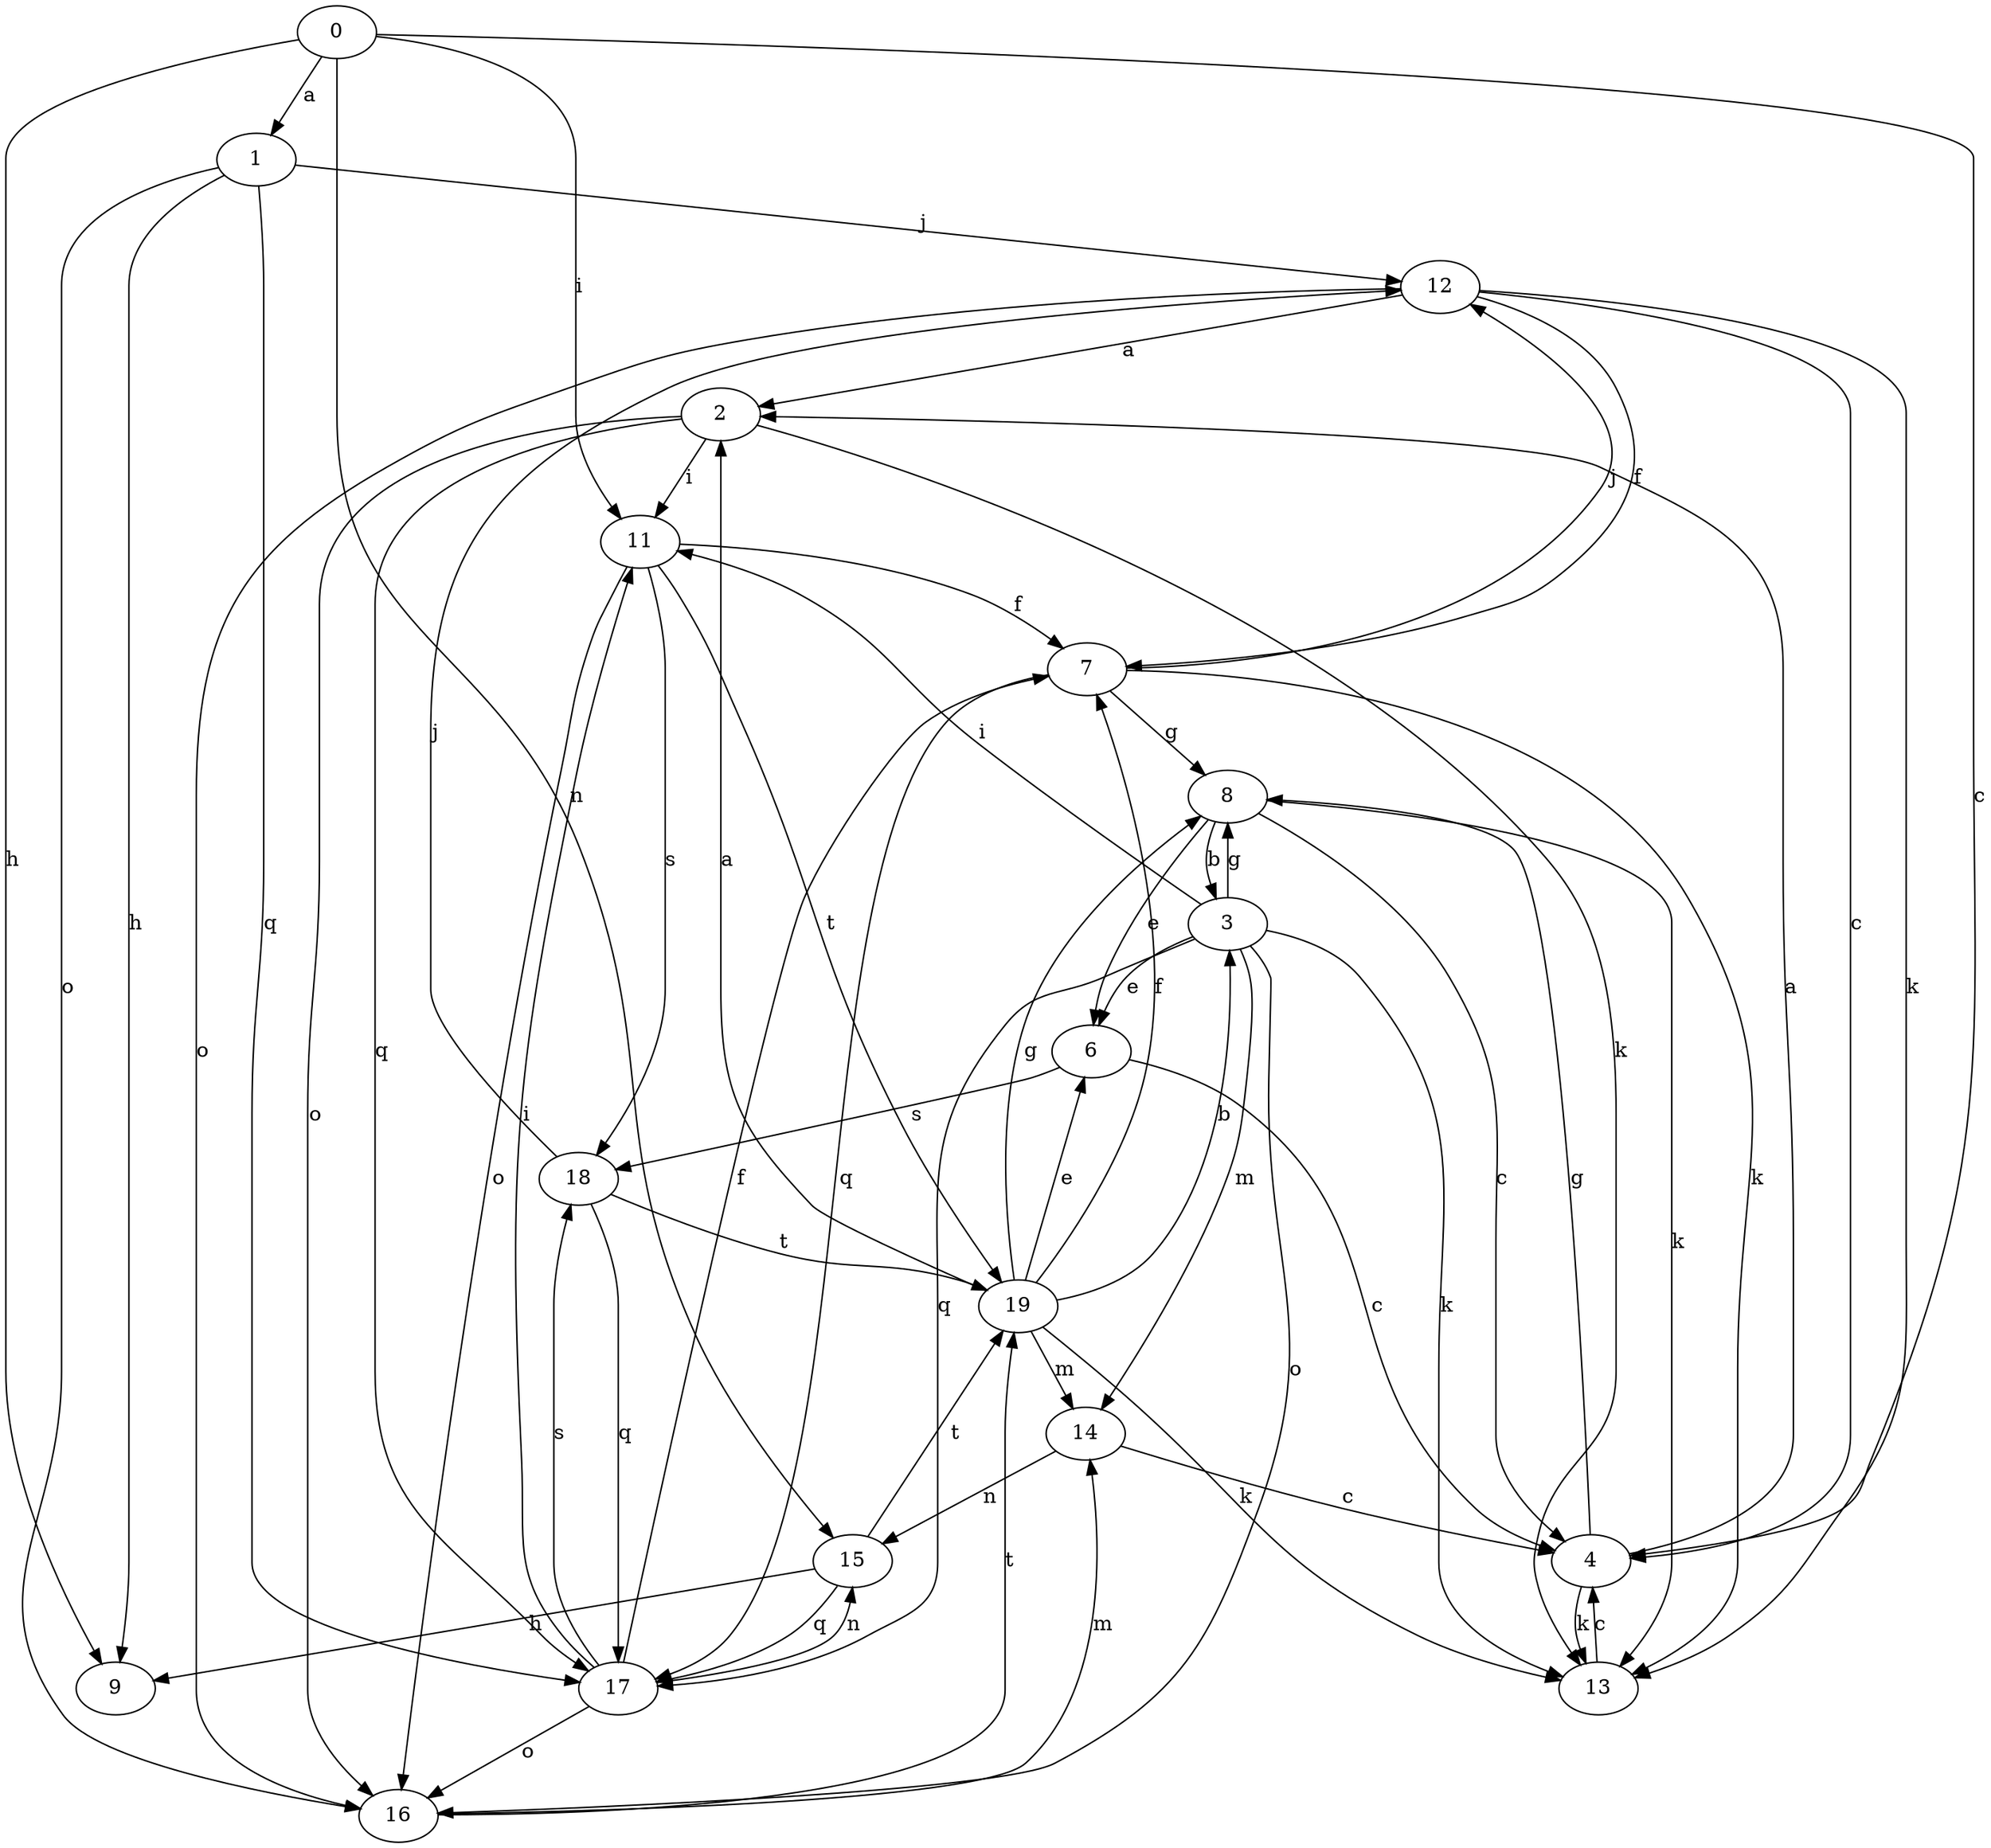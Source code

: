 strict digraph  {
1;
2;
0;
3;
4;
6;
7;
8;
9;
11;
12;
13;
14;
15;
16;
17;
18;
19;
1 -> 9  [label=h];
1 -> 12  [label=j];
1 -> 16  [label=o];
1 -> 17  [label=q];
2 -> 11  [label=i];
2 -> 13  [label=k];
2 -> 16  [label=o];
2 -> 17  [label=q];
0 -> 1  [label=a];
0 -> 4  [label=c];
0 -> 9  [label=h];
0 -> 11  [label=i];
0 -> 15  [label=n];
3 -> 6  [label=e];
3 -> 8  [label=g];
3 -> 11  [label=i];
3 -> 13  [label=k];
3 -> 14  [label=m];
3 -> 16  [label=o];
3 -> 17  [label=q];
4 -> 2  [label=a];
4 -> 8  [label=g];
4 -> 13  [label=k];
6 -> 4  [label=c];
6 -> 18  [label=s];
7 -> 8  [label=g];
7 -> 12  [label=j];
7 -> 13  [label=k];
7 -> 17  [label=q];
8 -> 3  [label=b];
8 -> 4  [label=c];
8 -> 6  [label=e];
8 -> 13  [label=k];
11 -> 7  [label=f];
11 -> 16  [label=o];
11 -> 18  [label=s];
11 -> 19  [label=t];
12 -> 2  [label=a];
12 -> 4  [label=c];
12 -> 7  [label=f];
12 -> 13  [label=k];
12 -> 16  [label=o];
13 -> 4  [label=c];
14 -> 4  [label=c];
14 -> 15  [label=n];
15 -> 9  [label=h];
15 -> 17  [label=q];
15 -> 19  [label=t];
16 -> 14  [label=m];
16 -> 19  [label=t];
17 -> 7  [label=f];
17 -> 11  [label=i];
17 -> 15  [label=n];
17 -> 16  [label=o];
17 -> 18  [label=s];
18 -> 12  [label=j];
18 -> 17  [label=q];
18 -> 19  [label=t];
19 -> 2  [label=a];
19 -> 3  [label=b];
19 -> 6  [label=e];
19 -> 7  [label=f];
19 -> 8  [label=g];
19 -> 13  [label=k];
19 -> 14  [label=m];
}
